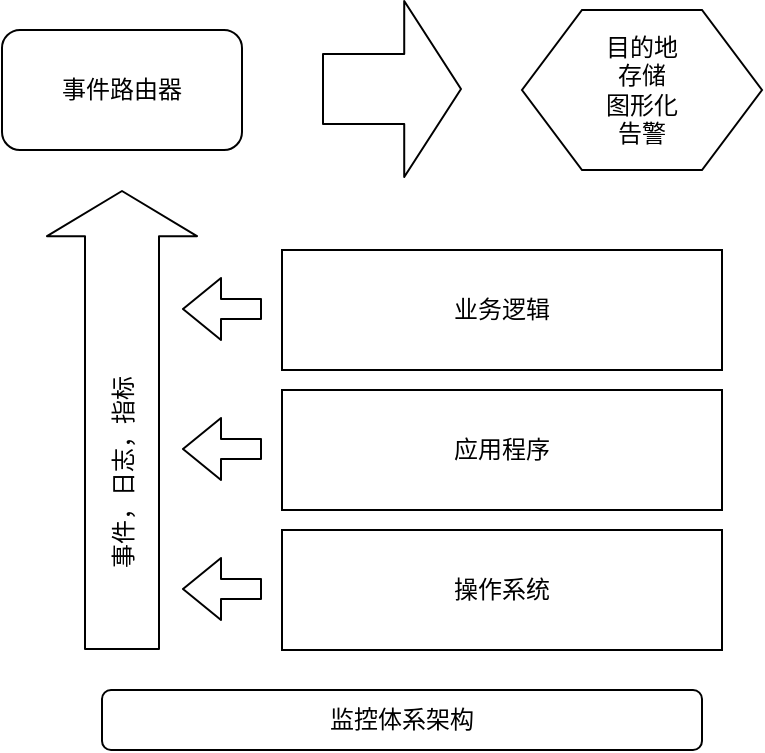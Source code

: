 <mxfile version="12.6.5" type="device"><diagram id="tL8UUx4maDPolUtmahT5" name="Page-1"><mxGraphModel dx="1024" dy="592" grid="1" gridSize="10" guides="1" tooltips="1" connect="1" arrows="1" fold="1" page="1" pageScale="1" pageWidth="2339" pageHeight="3300" math="0" shadow="0"><root><mxCell id="0"/><mxCell id="1" parent="0"/><mxCell id="lOsCTbPAZk470KUgtCdz-1" value="业务逻辑" style="rounded=0;whiteSpace=wrap;html=1;" vertex="1" parent="1"><mxGeometry x="510" y="240" width="220" height="60" as="geometry"/></mxCell><mxCell id="lOsCTbPAZk470KUgtCdz-2" value="应用程序" style="rounded=0;whiteSpace=wrap;html=1;" vertex="1" parent="1"><mxGeometry x="510" y="310" width="220" height="60" as="geometry"/></mxCell><mxCell id="lOsCTbPAZk470KUgtCdz-3" value="操作系统" style="rounded=0;whiteSpace=wrap;html=1;" vertex="1" parent="1"><mxGeometry x="510" y="380" width="220" height="60" as="geometry"/></mxCell><mxCell id="lOsCTbPAZk470KUgtCdz-4" value="" style="shape=flexArrow;endArrow=classic;html=1;endWidth=37;endSize=7.2;width=37;horizontal=0;" edge="1" parent="1"><mxGeometry width="50" height="50" relative="1" as="geometry"><mxPoint x="430" y="440" as="sourcePoint"/><mxPoint x="430" y="210" as="targetPoint"/></mxGeometry></mxCell><mxCell id="lOsCTbPAZk470KUgtCdz-9" value="事件，日志，指标" style="text;html=1;align=center;verticalAlign=middle;resizable=0;points=[];labelBackgroundColor=#ffffff;horizontal=0;" vertex="1" connectable="0" parent="lOsCTbPAZk470KUgtCdz-4"><mxGeometry x="-0.23" y="-1" relative="1" as="geometry"><mxPoint as="offset"/></mxGeometry></mxCell><mxCell id="lOsCTbPAZk470KUgtCdz-5" value="" style="shape=flexArrow;endArrow=classic;html=1;" edge="1" parent="1"><mxGeometry width="50" height="50" relative="1" as="geometry"><mxPoint x="500" y="269.5" as="sourcePoint"/><mxPoint x="460" y="269.5" as="targetPoint"/></mxGeometry></mxCell><mxCell id="lOsCTbPAZk470KUgtCdz-6" value="" style="shape=flexArrow;endArrow=classic;html=1;" edge="1" parent="1"><mxGeometry width="50" height="50" relative="1" as="geometry"><mxPoint x="500" y="339.5" as="sourcePoint"/><mxPoint x="460" y="339.5" as="targetPoint"/></mxGeometry></mxCell><mxCell id="lOsCTbPAZk470KUgtCdz-7" value="" style="shape=flexArrow;endArrow=classic;html=1;" edge="1" parent="1"><mxGeometry width="50" height="50" relative="1" as="geometry"><mxPoint x="500" y="409.5" as="sourcePoint"/><mxPoint x="460" y="409.5" as="targetPoint"/></mxGeometry></mxCell><mxCell id="lOsCTbPAZk470KUgtCdz-13" value="监控体系架构" style="rounded=1;whiteSpace=wrap;html=1;" vertex="1" parent="1"><mxGeometry x="420" y="460" width="300" height="30" as="geometry"/></mxCell><mxCell id="lOsCTbPAZk470KUgtCdz-14" value="事件路由器" style="rounded=1;whiteSpace=wrap;html=1;" vertex="1" parent="1"><mxGeometry x="370" y="130" width="120" height="60" as="geometry"/></mxCell><mxCell id="lOsCTbPAZk470KUgtCdz-15" value="目的地&lt;br&gt;存储&lt;br&gt;图形化&lt;br&gt;告警" style="shape=hexagon;perimeter=hexagonPerimeter2;whiteSpace=wrap;html=1;" vertex="1" parent="1"><mxGeometry x="630" y="120" width="120" height="80" as="geometry"/></mxCell><mxCell id="lOsCTbPAZk470KUgtCdz-16" value="" style="shape=flexArrow;endArrow=classic;html=1;endWidth=52;endSize=9.13;width=35;" edge="1" parent="1"><mxGeometry width="50" height="50" relative="1" as="geometry"><mxPoint x="530" y="159.5" as="sourcePoint"/><mxPoint x="600" y="159.5" as="targetPoint"/></mxGeometry></mxCell></root></mxGraphModel></diagram></mxfile>